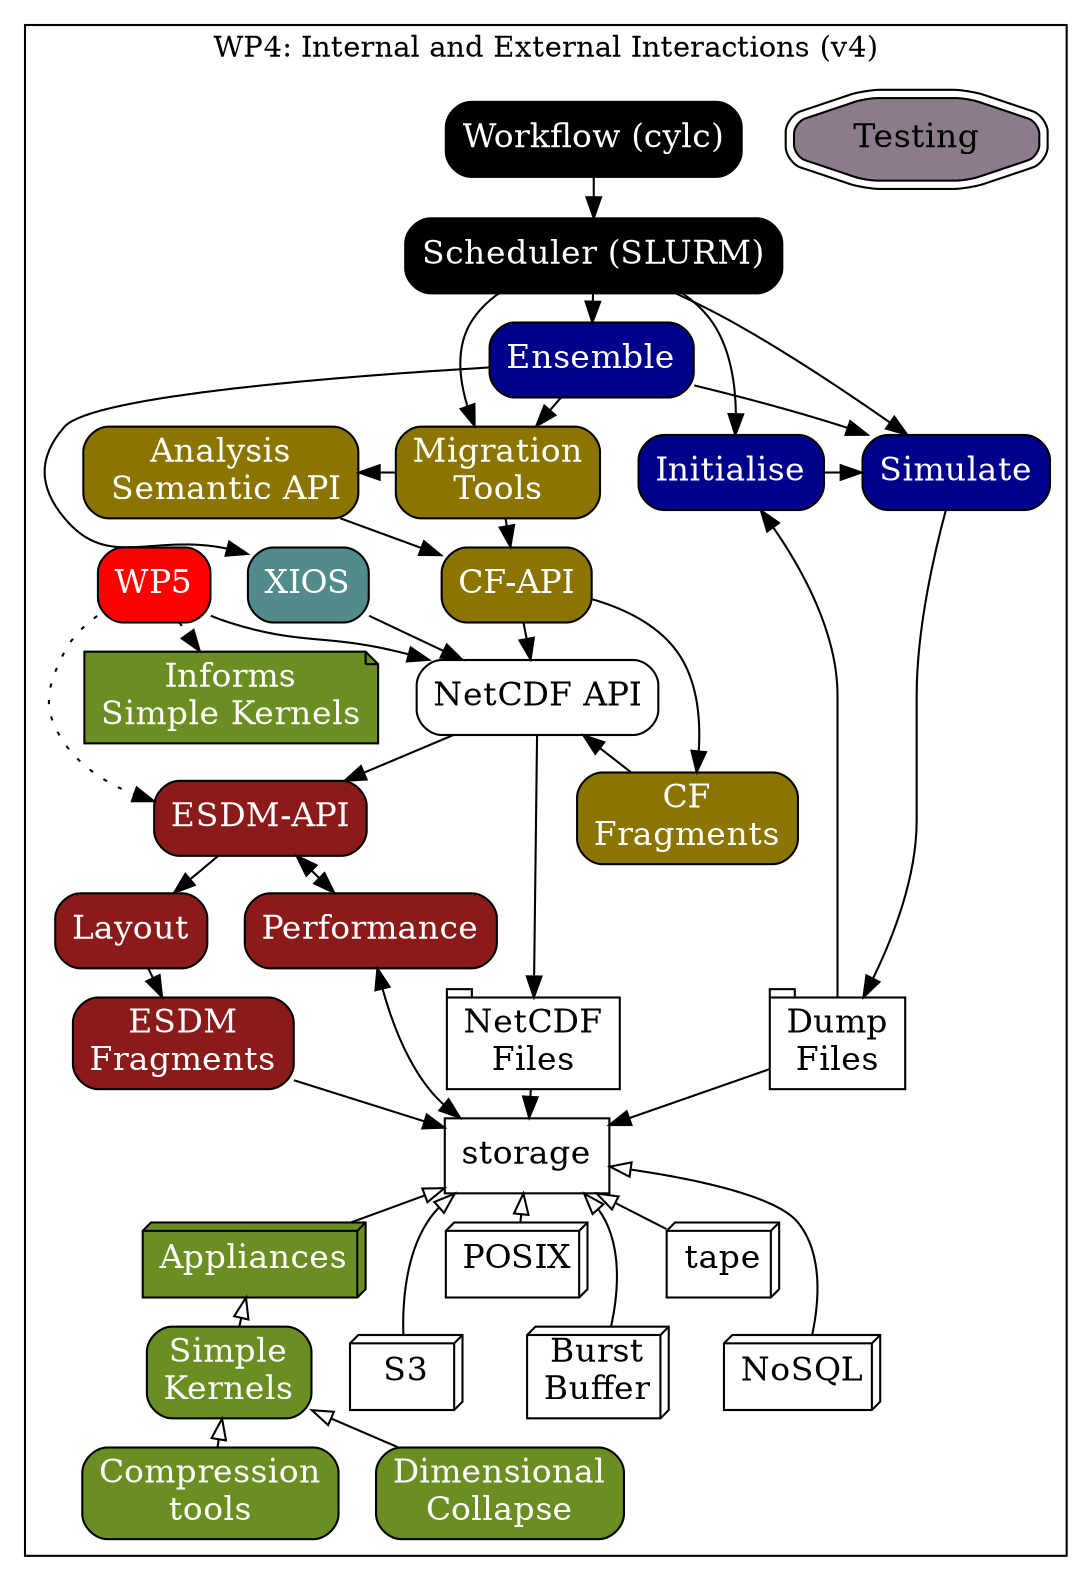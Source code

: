 digraph { ranksep=0.2


    subgraph cluster_0 {
    label="WP4: Internal and External Interactions (v4)"
    node [shape=rectangle, style="filled,rounded" fontsize=16]

    Testing [fillcolor=thistle4 shape=doubleoctagon]


    node [fillcolor=firebrick4, fontcolor=white]
    ESDM [label="ESDM-API"]
    fragments [label="ESDM\nFragments"]
    Performance
    Layout

    node [fillcolor=gold4]
    CFPM [label="CF\nFragments"]
    CFAPI [label="CF-API"]
    migration [label="Migration\nTools"]
    analysis [label="Analysis\n Semantic API"]

    node [fillcolor="black", fontcolor=white]
    scheduler [label="Workflow (cylc)"]
    workflow [label="Scheduler (SLURM)"]

    node [fillcolor="blue4"]
    init [label="Initialise"]
    simulation [label="Simulate"]
    ensemble [label="Ensemble"]

    XIOS [fillcolor="darkslategray4"]

    WP5 [fillcolor="red"]

    node [fillcolor="olivedrab"]
    Appliances [shape=box3d]
    Kernels [label="Simple\nKernels"]
    Compression [label="Compression\ntools"]
    Collapse [label="Dimensional\nCollapse"]
    kernel_note [label="Informs\nSimple Kernels", shape=note]

    node [fillcolor="white", fontcolor=black]
    netcdf [label="NetCDF API"]
    files [label="NetCDF\nFiles" shape=tab]
    dump [label="Dump\nFiles" shape=tab]

    storage [shape=rectangle, style=normal]

    scheduler -> workflow
    workflow -> ensemble
    workflow -> init
    workflow -> simulation
    workflow -> migration

    init -> simulation
    #simulation -> migration
    ensemble -> simulation
    migration -> analysis
    init -> dump [dir=back]

    ensemble -> XIOS
    ensemble -> migration
    analysis -> XIOS [style=invis]

    simulation -> dump
    migration -> CFAPI
    CFAPI -> netcdf
    CFAPI -> CFPM
    analysis -> CFAPI

    netcdf -> files
    netcdf -> CFPM [dir=back]
    XIOS -> netcdf
    WP5 -> netcdf
    WP5 -> ESDM [style=dotted]
    WP5 -> kernel_note [style =dotted]
    netcdf -> ESDM
    ESDM -> Layout
    ESDM -> Performance [dir=both]

    Layout -> fragments
    Performance -> storage [dir=both]

    fragments -> storage
    files -> storage
    dump -> storage

    edge [dir=back arrowtail=empty]
    node [shape=box3d]
    Objects [label="S3"]

    storage -> Objects
    storage -> POSIX
    storage -> tape
    storage -> Appliances
    storage -> "Burst\nBuffer"
    storage -> NoSQL
    tape -> NoSQL [style=invis]
    POSIX -> "Burst\nBuffer" [style=invis]
    Appliances -> Objects [style=invis]
    Appliances -> Kernels
    Kernels -> Collapse
    Kernels -> Compression

    {rank=same;Layout;Performance}
    {rank=same;init;simulation}
    {rank=same;migration;analysis}
    {rank=same;dump;files;fragments}
}
}
